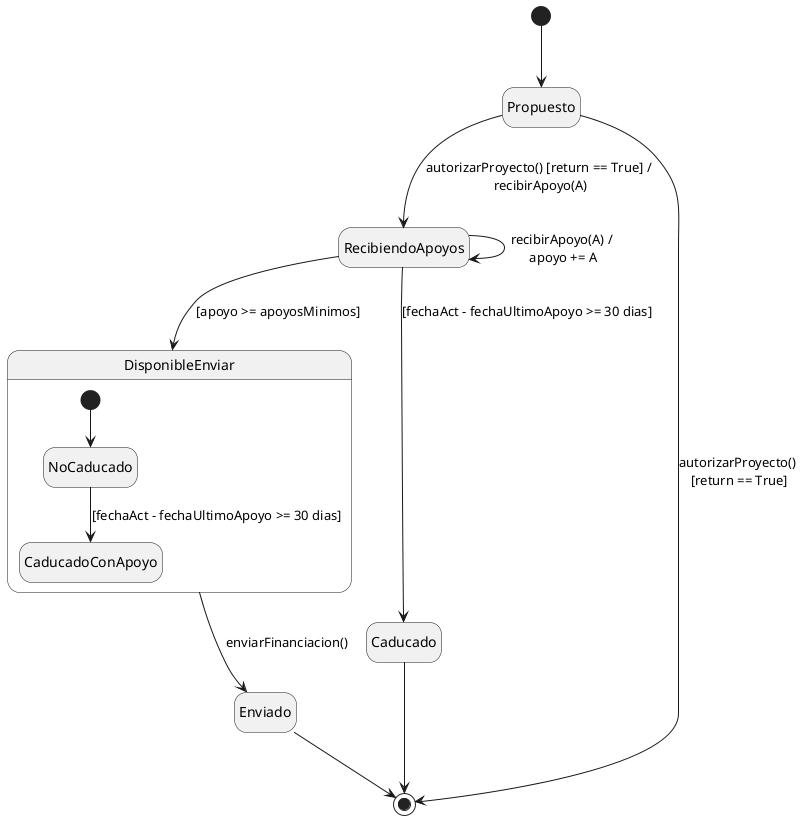 @startuml diagrama_estado_proyecto  
hide empty description


[*] --> Propuesto
Propuesto --> RecibiendoApoyos: autorizarProyecto() [return == True] /\n recibirApoyo(A)
RecibiendoApoyos --> RecibiendoApoyos: recibirApoyo(A) /\n apoyo += A
RecibiendoApoyos --> DisponibleEnviar: [apoyo >= apoyosMinimos]
RecibiendoApoyos -->  Caducado: [fechaAct - fechaUltimoApoyo >= 30 dias]
DisponibleEnviar --> Enviado: enviarFinanciacion()

Enviado --> [*]
Caducado --> [*]
Propuesto --> [*]: autorizarProyecto() \n[return == True]


state DisponibleEnviar{
    [*] --> NoCaducado
    NoCaducado --> CaducadoConApoyo: [fechaAct - fechaUltimoApoyo >= 30 dias]
}

@enduml